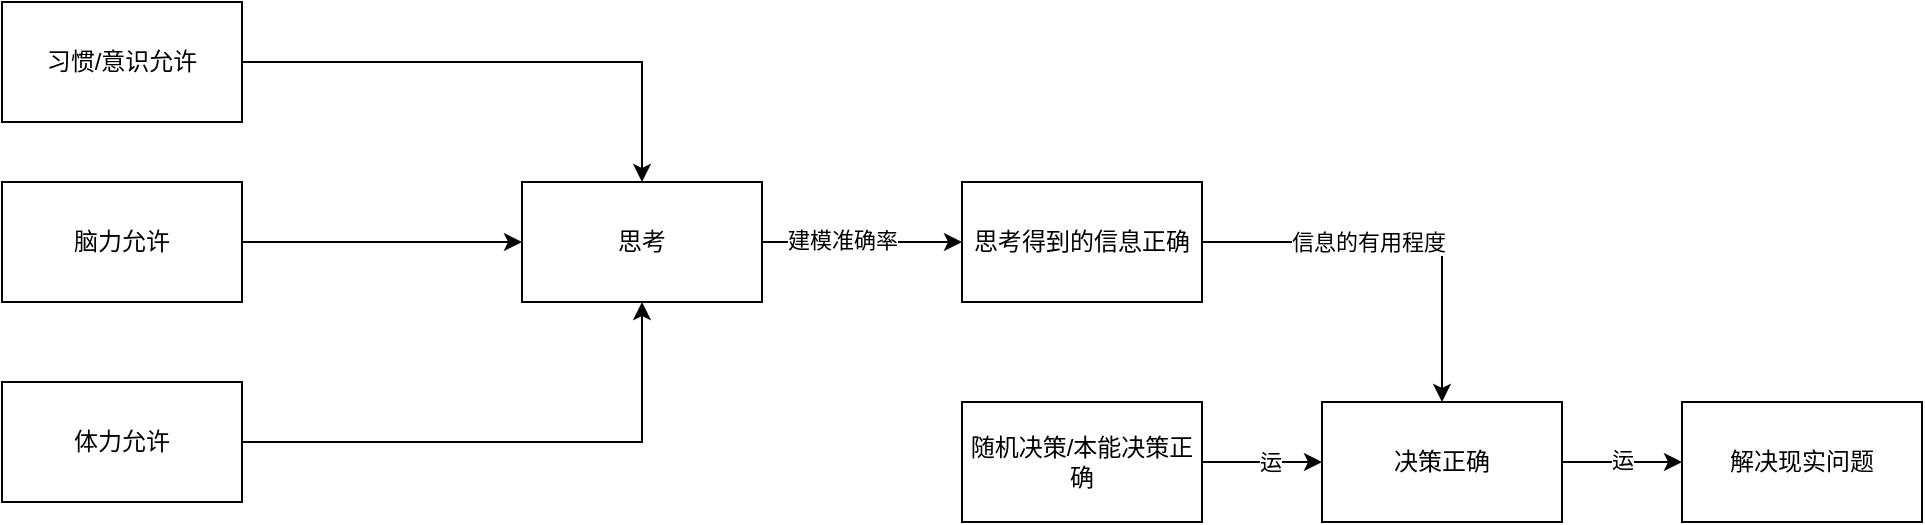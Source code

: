 <mxfile version="24.8.3">
  <diagram name="第 1 页" id="APpvXfD2d7fUFiuPZSpG">
    <mxGraphModel dx="1430" dy="757" grid="1" gridSize="10" guides="1" tooltips="1" connect="1" arrows="1" fold="1" page="1" pageScale="1" pageWidth="827" pageHeight="1169" math="0" shadow="0">
      <root>
        <mxCell id="0" />
        <mxCell id="1" parent="0" />
        <mxCell id="RDtK_M0mIoLGtL0KyMgH-8" value="" style="edgeStyle=orthogonalEdgeStyle;rounded=0;orthogonalLoop=1;jettySize=auto;html=1;" edge="1" parent="1" source="RDtK_M0mIoLGtL0KyMgH-2" target="RDtK_M0mIoLGtL0KyMgH-4">
          <mxGeometry relative="1" as="geometry" />
        </mxCell>
        <mxCell id="RDtK_M0mIoLGtL0KyMgH-2" value="脑力允许" style="rounded=0;whiteSpace=wrap;html=1;" vertex="1" parent="1">
          <mxGeometry x="60" y="200" width="120" height="60" as="geometry" />
        </mxCell>
        <mxCell id="RDtK_M0mIoLGtL0KyMgH-3" value="体力允许" style="rounded=0;whiteSpace=wrap;html=1;" vertex="1" parent="1">
          <mxGeometry x="60" y="300" width="120" height="60" as="geometry" />
        </mxCell>
        <mxCell id="RDtK_M0mIoLGtL0KyMgH-7" style="edgeStyle=orthogonalEdgeStyle;rounded=0;orthogonalLoop=1;jettySize=auto;html=1;entryX=0;entryY=0.5;entryDx=0;entryDy=0;" edge="1" parent="1" source="RDtK_M0mIoLGtL0KyMgH-4" target="RDtK_M0mIoLGtL0KyMgH-6">
          <mxGeometry relative="1" as="geometry" />
        </mxCell>
        <mxCell id="RDtK_M0mIoLGtL0KyMgH-18" value="建模准确率" style="edgeLabel;html=1;align=center;verticalAlign=middle;resizable=0;points=[];" vertex="1" connectable="0" parent="RDtK_M0mIoLGtL0KyMgH-7">
          <mxGeometry x="-0.2" y="1" relative="1" as="geometry">
            <mxPoint as="offset" />
          </mxGeometry>
        </mxCell>
        <mxCell id="RDtK_M0mIoLGtL0KyMgH-4" value="思考" style="rounded=0;whiteSpace=wrap;html=1;" vertex="1" parent="1">
          <mxGeometry x="320" y="200" width="120" height="60" as="geometry" />
        </mxCell>
        <mxCell id="RDtK_M0mIoLGtL0KyMgH-5" value="解决现实问题" style="rounded=0;whiteSpace=wrap;html=1;" vertex="1" parent="1">
          <mxGeometry x="900" y="310" width="120" height="60" as="geometry" />
        </mxCell>
        <mxCell id="RDtK_M0mIoLGtL0KyMgH-14" style="edgeStyle=orthogonalEdgeStyle;rounded=0;orthogonalLoop=1;jettySize=auto;html=1;exitX=1;exitY=0.5;exitDx=0;exitDy=0;entryX=0.5;entryY=0;entryDx=0;entryDy=0;" edge="1" parent="1" source="RDtK_M0mIoLGtL0KyMgH-6" target="RDtK_M0mIoLGtL0KyMgH-12">
          <mxGeometry relative="1" as="geometry" />
        </mxCell>
        <mxCell id="RDtK_M0mIoLGtL0KyMgH-20" value="信息的有用程度" style="edgeLabel;html=1;align=center;verticalAlign=middle;resizable=0;points=[];" vertex="1" connectable="0" parent="RDtK_M0mIoLGtL0KyMgH-14">
          <mxGeometry x="-0.171" relative="1" as="geometry">
            <mxPoint as="offset" />
          </mxGeometry>
        </mxCell>
        <mxCell id="RDtK_M0mIoLGtL0KyMgH-6" value="思考得到的信息正确" style="rounded=0;whiteSpace=wrap;html=1;" vertex="1" parent="1">
          <mxGeometry x="540" y="200" width="120" height="60" as="geometry" />
        </mxCell>
        <mxCell id="RDtK_M0mIoLGtL0KyMgH-9" style="edgeStyle=orthogonalEdgeStyle;rounded=0;orthogonalLoop=1;jettySize=auto;html=1;exitX=1;exitY=0.5;exitDx=0;exitDy=0;entryX=0.5;entryY=1;entryDx=0;entryDy=0;" edge="1" parent="1" source="RDtK_M0mIoLGtL0KyMgH-3" target="RDtK_M0mIoLGtL0KyMgH-4">
          <mxGeometry relative="1" as="geometry" />
        </mxCell>
        <mxCell id="RDtK_M0mIoLGtL0KyMgH-11" style="edgeStyle=orthogonalEdgeStyle;rounded=0;orthogonalLoop=1;jettySize=auto;html=1;exitX=1;exitY=0.5;exitDx=0;exitDy=0;entryX=0.5;entryY=0;entryDx=0;entryDy=0;" edge="1" parent="1" source="RDtK_M0mIoLGtL0KyMgH-10" target="RDtK_M0mIoLGtL0KyMgH-4">
          <mxGeometry relative="1" as="geometry" />
        </mxCell>
        <mxCell id="RDtK_M0mIoLGtL0KyMgH-10" value="习惯/意识允许" style="rounded=0;whiteSpace=wrap;html=1;" vertex="1" parent="1">
          <mxGeometry x="60" y="110" width="120" height="60" as="geometry" />
        </mxCell>
        <mxCell id="RDtK_M0mIoLGtL0KyMgH-17" value="" style="edgeStyle=orthogonalEdgeStyle;rounded=0;orthogonalLoop=1;jettySize=auto;html=1;" edge="1" parent="1" source="RDtK_M0mIoLGtL0KyMgH-12" target="RDtK_M0mIoLGtL0KyMgH-5">
          <mxGeometry relative="1" as="geometry" />
        </mxCell>
        <mxCell id="RDtK_M0mIoLGtL0KyMgH-22" value="运" style="edgeLabel;html=1;align=center;verticalAlign=middle;resizable=0;points=[];" vertex="1" connectable="0" parent="RDtK_M0mIoLGtL0KyMgH-17">
          <mxGeometry x="-0.014" y="1" relative="1" as="geometry">
            <mxPoint as="offset" />
          </mxGeometry>
        </mxCell>
        <mxCell id="RDtK_M0mIoLGtL0KyMgH-12" value="决策正确" style="rounded=0;whiteSpace=wrap;html=1;" vertex="1" parent="1">
          <mxGeometry x="720" y="310" width="120" height="60" as="geometry" />
        </mxCell>
        <mxCell id="RDtK_M0mIoLGtL0KyMgH-16" value="" style="edgeStyle=orthogonalEdgeStyle;rounded=0;orthogonalLoop=1;jettySize=auto;html=1;" edge="1" parent="1" source="RDtK_M0mIoLGtL0KyMgH-15" target="RDtK_M0mIoLGtL0KyMgH-12">
          <mxGeometry relative="1" as="geometry" />
        </mxCell>
        <mxCell id="RDtK_M0mIoLGtL0KyMgH-21" value="运" style="edgeLabel;html=1;align=center;verticalAlign=middle;resizable=0;points=[];" vertex="1" connectable="0" parent="RDtK_M0mIoLGtL0KyMgH-16">
          <mxGeometry x="-0.247" relative="1" as="geometry">
            <mxPoint x="11" as="offset" />
          </mxGeometry>
        </mxCell>
        <mxCell id="RDtK_M0mIoLGtL0KyMgH-15" value="随机决策/本能决策正确" style="rounded=0;whiteSpace=wrap;html=1;" vertex="1" parent="1">
          <mxGeometry x="540" y="310" width="120" height="60" as="geometry" />
        </mxCell>
      </root>
    </mxGraphModel>
  </diagram>
</mxfile>
